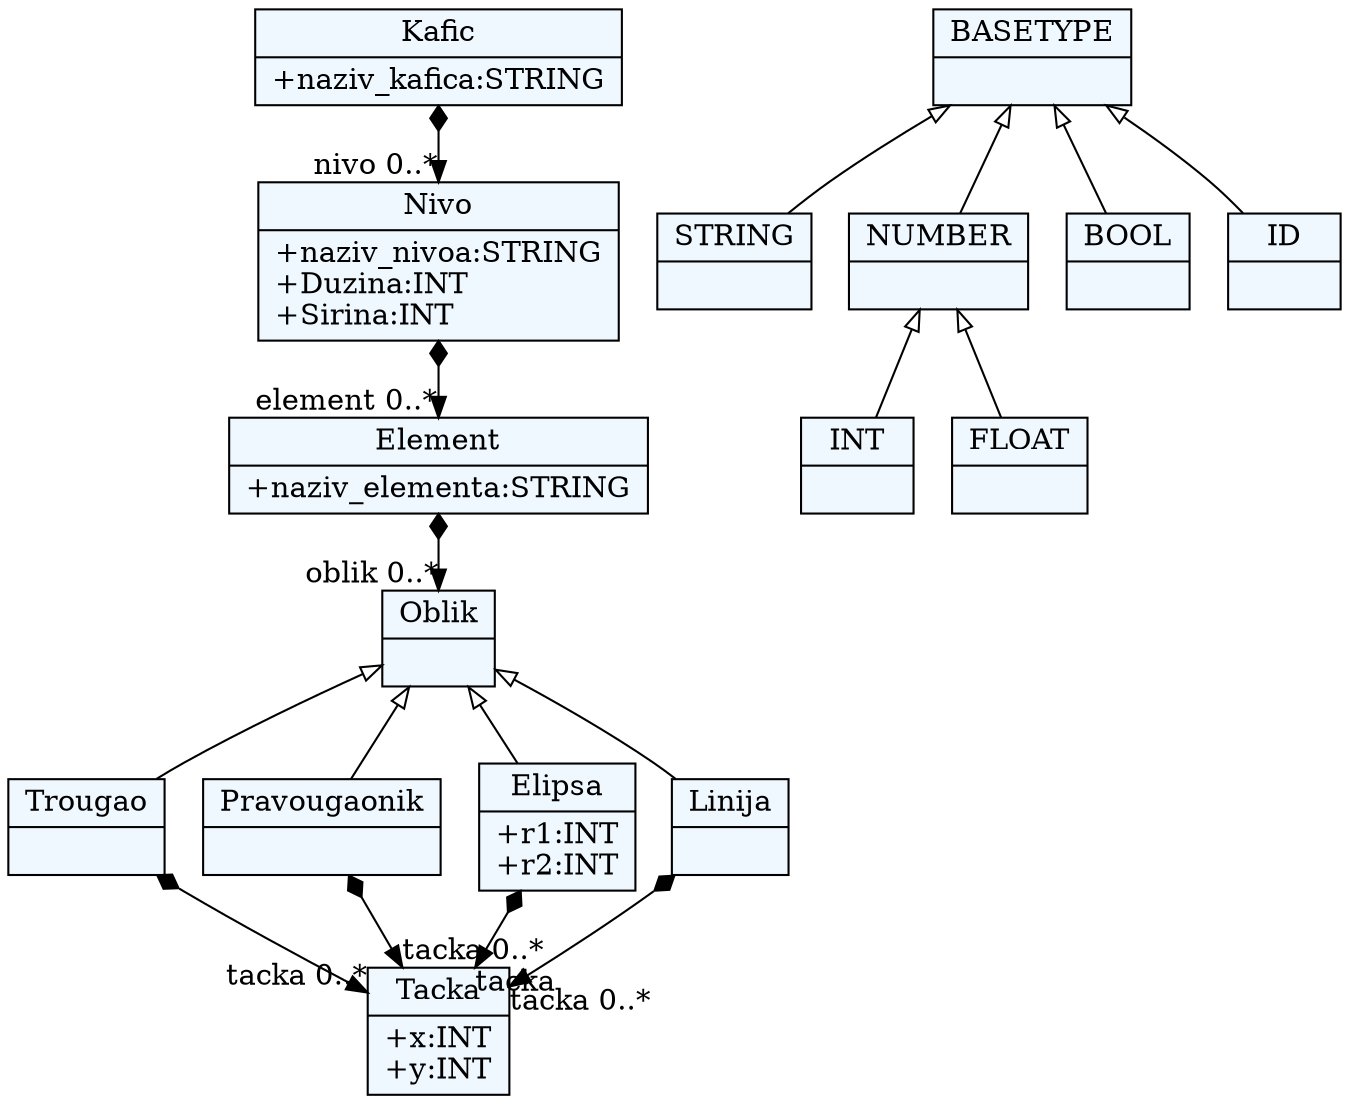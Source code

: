 
    digraph xtext {
    fontname = "Bitstream Vera Sans"
    fontsize = 8
    node[
        shape=record,
        style=filled,
        fillcolor=aliceblue
    ]
    edge[dir=black,arrowtail=empty]


48410808[ label="{Tacka|+x:INT\l+y:INT\l}"]

48412696 -> 48410808[arrowtail=diamond, dir=both, headlabel="tacka 0..*"]
48412696[ label="{Trougao|}"]

48413640 -> 48410808[arrowtail=diamond, dir=both, headlabel="tacka 0..*"]
48413640[ label="{Pravougaonik|}"]

48414584 -> 48410808[arrowtail=diamond, dir=both, headlabel="tacka "]
48414584[ label="{Elipsa|+r1:INT\l+r2:INT\l}"]

48408920 -> 48409864[arrowtail=diamond, dir=both, headlabel="oblik 0..*"]
48408920[ label="{Element|+naziv_elementa:STRING\l}"]

48409864[ label="{Oblik|}"]
48409864 -> 48411752 [dir=back]
48409864 -> 48412696 [dir=back]
48409864 -> 48413640 [dir=back]
48409864 -> 48414584 [dir=back]

48411752 -> 48410808[arrowtail=diamond, dir=both, headlabel="tacka 0..*"]
48411752[ label="{Linija|}"]

48407976 -> 48408920[arrowtail=diamond, dir=both, headlabel="element 0..*"]
48407976[ label="{Nivo|+naziv_nivoa:STRING\l+Duzina:INT\l+Sirina:INT\l}"]

48407032 -> 48407976[arrowtail=diamond, dir=both, headlabel="nivo 0..*"]
48407032[ label="{Kafic|+naziv_kafica:STRING\l}"]

48401368[ label="{STRING|}"]

48406088[ label="{BASETYPE|}"]
48406088 -> 48405144 [dir=back]
48406088 -> 48402312 [dir=back]
48406088 -> 48400424 [dir=back]
48406088 -> 48401368 [dir=back]

48403256[ label="{INT|}"]

48404200[ label="{FLOAT|}"]

48405144[ label="{NUMBER|}"]
48405144 -> 48404200 [dir=back]
48405144 -> 48403256 [dir=back]

48402312[ label="{BOOL|}"]

48400424[ label="{ID|}"]


}
